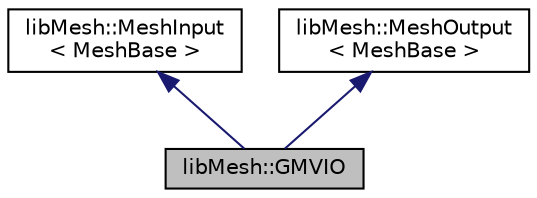 digraph "libMesh::GMVIO"
{
 // INTERACTIVE_SVG=YES
  edge [fontname="Helvetica",fontsize="10",labelfontname="Helvetica",labelfontsize="10"];
  node [fontname="Helvetica",fontsize="10",shape=record];
  Node1 [label="libMesh::GMVIO",height=0.2,width=0.4,color="black", fillcolor="grey75", style="filled" fontcolor="black"];
  Node2 -> Node1 [dir="back",color="midnightblue",fontsize="10",style="solid",fontname="Helvetica"];
  Node2 [label="libMesh::MeshInput\l\< MeshBase \>",height=0.2,width=0.4,color="black", fillcolor="white", style="filled",URL="$classlibMesh_1_1MeshInput.html"];
  Node3 -> Node1 [dir="back",color="midnightblue",fontsize="10",style="solid",fontname="Helvetica"];
  Node3 [label="libMesh::MeshOutput\l\< MeshBase \>",height=0.2,width=0.4,color="black", fillcolor="white", style="filled",URL="$classlibMesh_1_1MeshOutput.html"];
}
